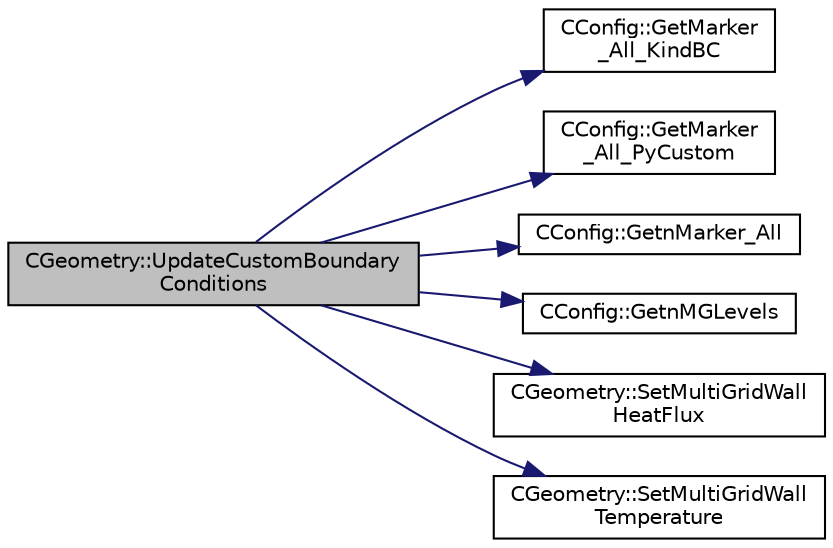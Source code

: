 digraph "CGeometry::UpdateCustomBoundaryConditions"
{
 // LATEX_PDF_SIZE
  edge [fontname="Helvetica",fontsize="10",labelfontname="Helvetica",labelfontsize="10"];
  node [fontname="Helvetica",fontsize="10",shape=record];
  rankdir="LR";
  Node1 [label="CGeometry::UpdateCustomBoundary\lConditions",height=0.2,width=0.4,color="black", fillcolor="grey75", style="filled", fontcolor="black",tooltip="Update the multi-grid structure for the customized boundary conditions."];
  Node1 -> Node2 [color="midnightblue",fontsize="10",style="solid",fontname="Helvetica"];
  Node2 [label="CConfig::GetMarker\l_All_KindBC",height=0.2,width=0.4,color="black", fillcolor="white", style="filled",URL="$classCConfig.html#ae003cd8f406eaaa91849a774c9a20730",tooltip="Get the kind of boundary for each marker."];
  Node1 -> Node3 [color="midnightblue",fontsize="10",style="solid",fontname="Helvetica"];
  Node3 [label="CConfig::GetMarker\l_All_PyCustom",height=0.2,width=0.4,color="black", fillcolor="white", style="filled",URL="$classCConfig.html#acf8910da77f327b190e1a37211a23f10",tooltip="Get the Python customization for a marker val_marker."];
  Node1 -> Node4 [color="midnightblue",fontsize="10",style="solid",fontname="Helvetica"];
  Node4 [label="CConfig::GetnMarker_All",height=0.2,width=0.4,color="black", fillcolor="white", style="filled",URL="$classCConfig.html#a459dee039e618d21a5d78db61c221240",tooltip="Get the total number of boundary markers of the local process including send/receive domains."];
  Node1 -> Node5 [color="midnightblue",fontsize="10",style="solid",fontname="Helvetica"];
  Node5 [label="CConfig::GetnMGLevels",height=0.2,width=0.4,color="black", fillcolor="white", style="filled",URL="$classCConfig.html#a15a61a6f9a1d415c3509018f4916c5c1",tooltip="Get the number of multigrid levels."];
  Node1 -> Node6 [color="midnightblue",fontsize="10",style="solid",fontname="Helvetica"];
  Node6 [label="CGeometry::SetMultiGridWall\lHeatFlux",height=0.2,width=0.4,color="black", fillcolor="white", style="filled",URL="$classCGeometry.html#ac32eda6def049a4f25f32aeeee05c4dd",tooltip="A virtual member."];
  Node1 -> Node7 [color="midnightblue",fontsize="10",style="solid",fontname="Helvetica"];
  Node7 [label="CGeometry::SetMultiGridWall\lTemperature",height=0.2,width=0.4,color="black", fillcolor="white", style="filled",URL="$classCGeometry.html#a75e2d936bdbf5c9e414916e6af5ef9c4",tooltip="A virtual member."];
}

